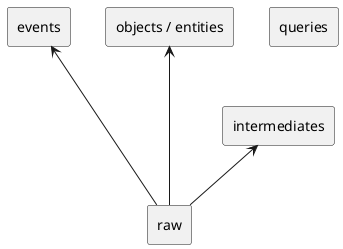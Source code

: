@startuml
skinparam componentStyle rectangle

[events] <--- [raw]
[objects / entities] <--- [raw]
[intermediates] <-- [raw]

[queries]
@enduml


@startuml
skinparam componentStyle rectangle

database operational_databases
database operational_databases_other_teams

[data_objects] ---> [raw]
[data_objects] ---> [raw_external]
[data_objects] -> [intermediates]
[intermediates] --> [raw]
[intermediates] --> [raw_external]

[raw] --> operational_databases
[raw_external] --> operational_databases_other_teams

[queries]
@enduml
